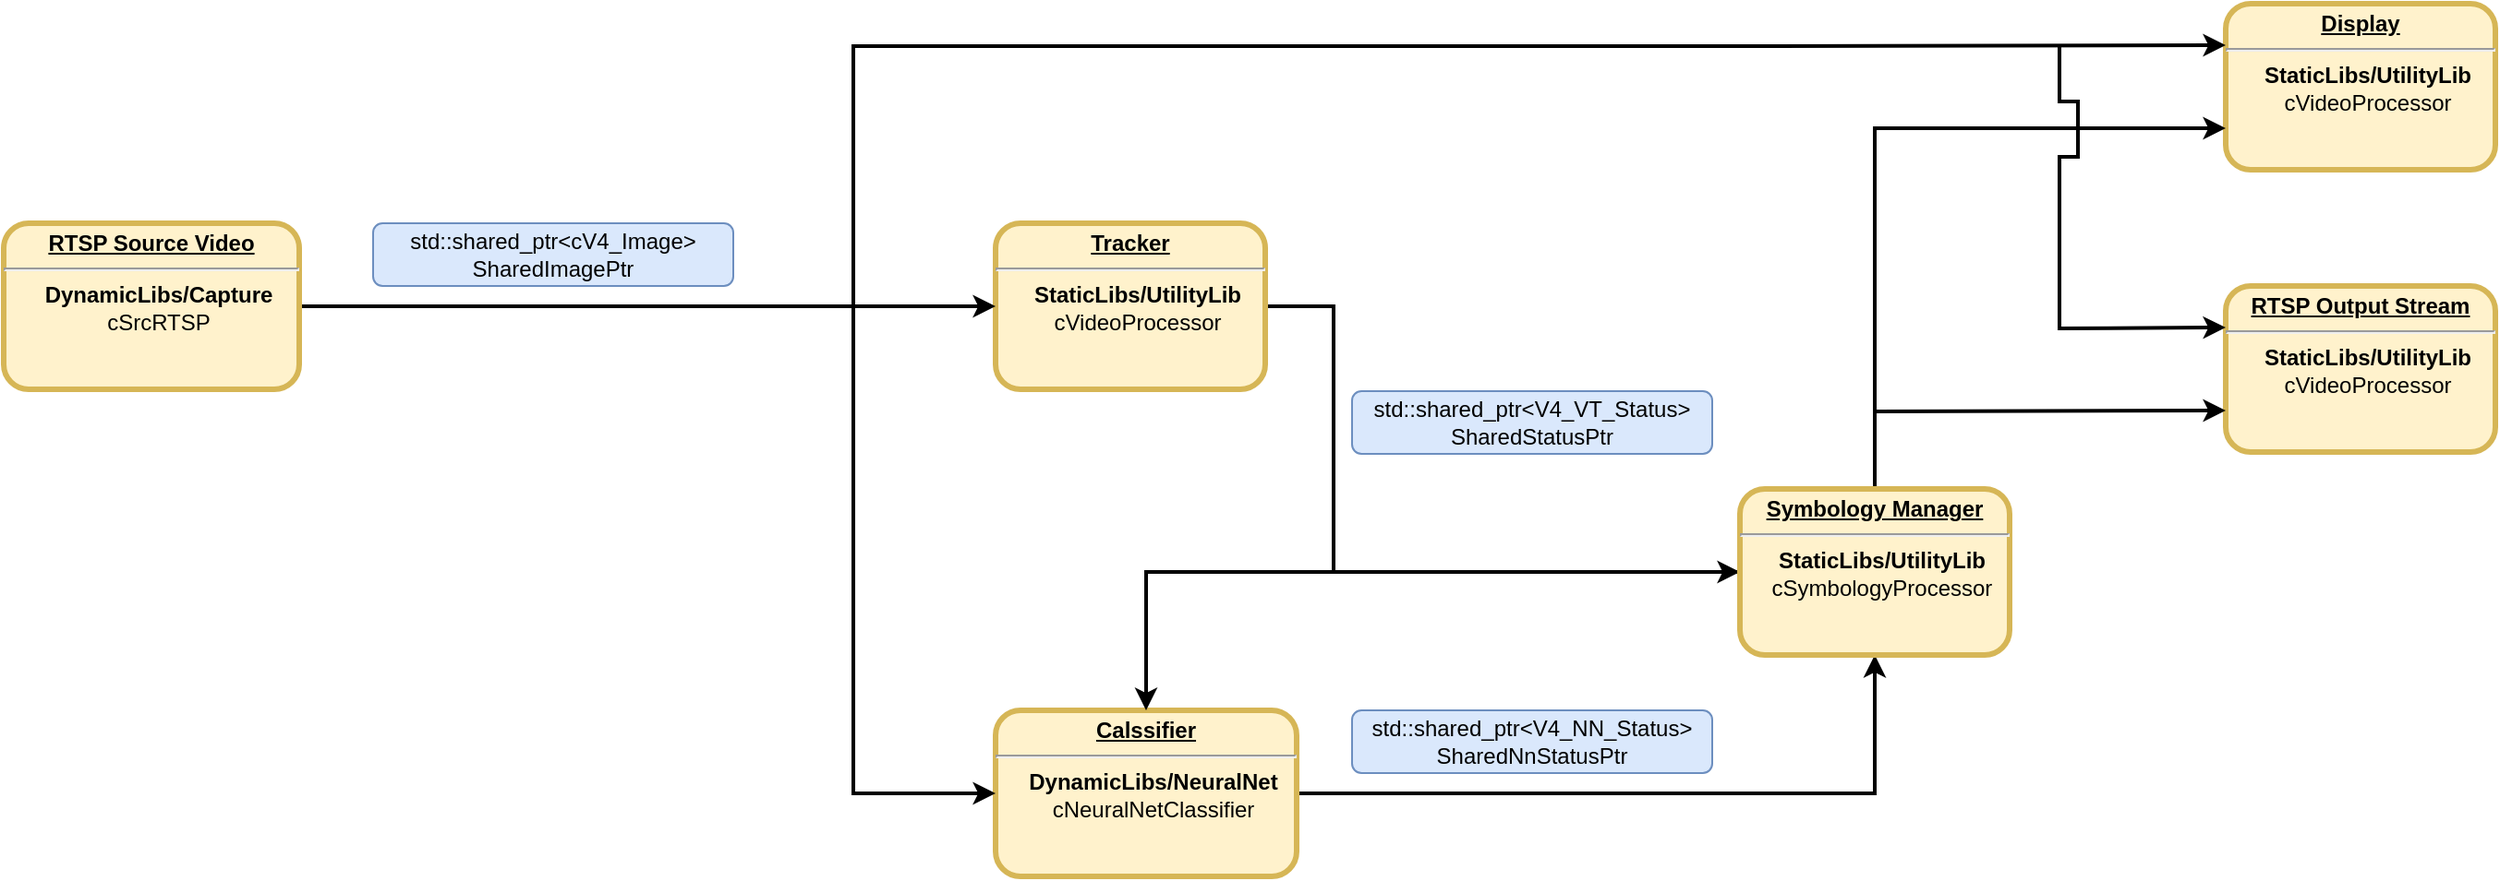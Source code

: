 <mxfile version="10.7.5" type="github"><diagram name="Page-1" id="c7558073-3199-34d8-9f00-42111426c3f3"><mxGraphModel dx="2220" dy="715" grid="1" gridSize="10" guides="1" tooltips="1" connect="1" arrows="1" fold="1" page="1" pageScale="1" pageWidth="826" pageHeight="1169" background="#ffffff" math="0" shadow="0"><root><mxCell id="0"/><mxCell id="1" parent="0"/><mxCell id="Emuol7AU5fjH5ueF5UE_-52" style="edgeStyle=orthogonalEdgeStyle;rounded=0;orthogonalLoop=1;jettySize=auto;html=1;exitX=1;exitY=0.5;exitDx=0;exitDy=0;entryX=0;entryY=0.5;entryDx=0;entryDy=0;strokeWidth=2;" edge="1" parent="1" source="2" target="Emuol7AU5fjH5ueF5UE_-41"><mxGeometry relative="1" as="geometry"><Array as="points"><mxPoint x="100" y="281"/><mxPoint x="100" y="425"/></Array></mxGeometry></mxCell><mxCell id="2" value="&lt;p style=&quot;margin: 0px ; margin-top: 4px ; text-align: center ; text-decoration: underline&quot;&gt;&lt;strong&gt;Tracker&lt;br&gt;&lt;/strong&gt;&lt;/p&gt;&lt;hr&gt;&lt;p style=&quot;margin: 0px ; margin-left: 8px&quot;&gt;StaticLibs/UtilityLib&lt;/p&gt;&lt;p style=&quot;margin: 0px ; margin-left: 8px&quot;&gt;&lt;span style=&quot;font-weight: normal&quot;&gt;cVideoProcessor&lt;/span&gt;&lt;/p&gt;" style="verticalAlign=middle;align=center;overflow=fill;fontSize=12;fontFamily=Helvetica;html=1;rounded=1;fontStyle=1;strokeWidth=3;fillColor=#fff2cc;strokeColor=#d6b656;" parent="1" vertex="1"><mxGeometry x="-83" y="236" width="146" height="90" as="geometry"/></mxCell><mxCell id="37" value="" style="edgeStyle=none;noEdgeStyle=1;strokeWidth=2;exitX=1;exitY=0.5;exitDx=0;exitDy=0;" parent="1" source="RivvxK9o4tqXpwqlltlP-96" target="2" edge="1"><mxGeometry width="100" height="100" relative="1" as="geometry"><mxPoint x="-180" y="222.238" as="sourcePoint"/><mxPoint x="380" y="90" as="targetPoint"/><Array as="points"/></mxGeometry></mxCell><mxCell id="RivvxK9o4tqXpwqlltlP-96" value="&lt;p style=&quot;margin: 0px ; margin-top: 4px ; text-align: center ; text-decoration: underline&quot;&gt;RTSP Source Video&lt;/p&gt;&lt;hr&gt;&lt;p style=&quot;margin: 0px ; margin-left: 8px&quot;&gt;DynamicLibs/Capture&lt;/p&gt;&lt;p style=&quot;margin: 0px ; margin-left: 8px&quot;&gt;&lt;span style=&quot;font-weight: 400&quot;&gt;cSrcRTSP&lt;/span&gt;&lt;/p&gt;" style="verticalAlign=middle;align=center;overflow=fill;fontSize=12;fontFamily=Helvetica;html=1;rounded=1;fontStyle=1;strokeWidth=3;fillColor=#fff2cc;strokeColor=#d6b656;" parent="1" vertex="1"><mxGeometry x="-620" y="236" width="160" height="90" as="geometry"/></mxCell><mxCell id="Emuol7AU5fjH5ueF5UE_-44" style="edgeStyle=orthogonalEdgeStyle;rounded=0;orthogonalLoop=1;jettySize=auto;html=1;exitX=1;exitY=0.5;exitDx=0;exitDy=0;entryX=0.5;entryY=1;entryDx=0;entryDy=0;strokeWidth=2;" edge="1" parent="1" source="RivvxK9o4tqXpwqlltlP-98" target="Emuol7AU5fjH5ueF5UE_-41"><mxGeometry relative="1" as="geometry"/></mxCell><mxCell id="RivvxK9o4tqXpwqlltlP-98" value="&lt;p style=&quot;margin: 0px ; margin-top: 4px ; text-align: center ; text-decoration: underline&quot;&gt;&lt;strong&gt;Calssifier&lt;br&gt;&lt;/strong&gt;&lt;/p&gt;&lt;hr&gt;&lt;p style=&quot;margin: 0px ; margin-left: 8px&quot;&gt;DynamicLibs/NeuralNet&lt;/p&gt;&lt;p style=&quot;margin: 0px ; margin-left: 8px&quot;&gt;&lt;span style=&quot;font-weight: normal&quot;&gt;cNeuralNetClassifier&lt;/span&gt;&lt;br&gt;&lt;/p&gt;" style="verticalAlign=middle;align=center;overflow=fill;fontSize=12;fontFamily=Helvetica;html=1;rounded=1;fontStyle=1;strokeWidth=3;fillColor=#fff2cc;strokeColor=#d6b656;" parent="1" vertex="1"><mxGeometry x="-83" y="500" width="163" height="90" as="geometry"/></mxCell><mxCell id="RivvxK9o4tqXpwqlltlP-99" value="" style="edgeStyle=none;noEdgeStyle=1;strokeWidth=2;entryX=0;entryY=0.5;entryDx=0;entryDy=0;rounded=0;" parent="1" target="RivvxK9o4tqXpwqlltlP-98" edge="1"><mxGeometry width="100" height="100" relative="1" as="geometry"><mxPoint x="-160" y="280" as="sourcePoint"/><mxPoint x="188" y="499.5" as="targetPoint"/><Array as="points"><mxPoint x="-160" y="545"/></Array></mxGeometry></mxCell><mxCell id="Emuol7AU5fjH5ueF5UE_-38" value="std::shared_ptr&amp;lt;cV4_Image&amp;gt; SharedImagePtr" style="rounded=1;whiteSpace=wrap;html=1;fillColor=#dae8fc;strokeColor=#6c8ebf;" vertex="1" parent="1"><mxGeometry x="-420" y="236" width="195" height="34" as="geometry"/></mxCell><mxCell id="Emuol7AU5fjH5ueF5UE_-39" value="&lt;p style=&quot;margin: 0px ; margin-top: 4px ; text-align: center ; text-decoration: underline&quot;&gt;&lt;strong&gt;Display&lt;br&gt;&lt;/strong&gt;&lt;/p&gt;&lt;hr&gt;&lt;p style=&quot;margin: 0px ; margin-left: 8px&quot;&gt;StaticLibs/UtilityLib&lt;/p&gt;&lt;p style=&quot;margin: 0px ; margin-left: 8px&quot;&gt;&lt;span style=&quot;font-weight: normal&quot;&gt;cVideoProcessor&lt;/span&gt;&lt;/p&gt;" style="verticalAlign=middle;align=center;overflow=fill;fontSize=12;fontFamily=Helvetica;html=1;rounded=1;fontStyle=1;strokeWidth=3;fillColor=#fff2cc;strokeColor=#d6b656;" vertex="1" parent="1"><mxGeometry x="583" y="117" width="146" height="90" as="geometry"/></mxCell><mxCell id="Emuol7AU5fjH5ueF5UE_-40" value="&lt;p style=&quot;margin: 0px ; margin-top: 4px ; text-align: center ; text-decoration: underline&quot;&gt;&lt;strong&gt;RTSP Output Stream&lt;br&gt;&lt;/strong&gt;&lt;/p&gt;&lt;hr&gt;&lt;p style=&quot;margin: 0px ; margin-left: 8px&quot;&gt;StaticLibs/UtilityLib&lt;/p&gt;&lt;p style=&quot;margin: 0px ; margin-left: 8px&quot;&gt;&lt;span style=&quot;font-weight: normal&quot;&gt;cVideoProcessor&lt;/span&gt;&lt;/p&gt;" style="verticalAlign=middle;align=center;overflow=fill;fontSize=12;fontFamily=Helvetica;html=1;rounded=1;fontStyle=1;strokeWidth=3;fillColor=#fff2cc;strokeColor=#d6b656;" vertex="1" parent="1"><mxGeometry x="583" y="270" width="146" height="90" as="geometry"/></mxCell><mxCell id="Emuol7AU5fjH5ueF5UE_-46" style="edgeStyle=orthogonalEdgeStyle;rounded=0;orthogonalLoop=1;jettySize=auto;html=1;exitX=0;exitY=0.5;exitDx=0;exitDy=0;entryX=0.5;entryY=0;entryDx=0;entryDy=0;strokeWidth=2;" edge="1" parent="1" source="Emuol7AU5fjH5ueF5UE_-41" target="RivvxK9o4tqXpwqlltlP-98"><mxGeometry relative="1" as="geometry"/></mxCell><mxCell id="Emuol7AU5fjH5ueF5UE_-51" style="edgeStyle=orthogonalEdgeStyle;rounded=0;orthogonalLoop=1;jettySize=auto;html=1;exitX=0.5;exitY=0;exitDx=0;exitDy=0;entryX=0;entryY=0.75;entryDx=0;entryDy=0;strokeWidth=2;" edge="1" parent="1" source="Emuol7AU5fjH5ueF5UE_-41" target="Emuol7AU5fjH5ueF5UE_-39"><mxGeometry relative="1" as="geometry"/></mxCell><mxCell id="Emuol7AU5fjH5ueF5UE_-41" value="&lt;p style=&quot;margin: 0px ; margin-top: 4px ; text-align: center ; text-decoration: underline&quot;&gt;&lt;strong&gt;Symbology Manager&lt;/strong&gt;&lt;/p&gt;&lt;hr&gt;&lt;p style=&quot;margin: 0px ; margin-left: 8px&quot;&gt;StaticLibs/UtilityLib&lt;/p&gt;&lt;p style=&quot;margin: 0px ; margin-left: 8px&quot;&gt;&lt;span style=&quot;font-weight: normal&quot;&gt;cSymbologyProcessor&lt;/span&gt;&lt;br&gt;&lt;/p&gt;" style="verticalAlign=middle;align=center;overflow=fill;fontSize=12;fontFamily=Helvetica;html=1;rounded=1;fontStyle=1;strokeWidth=3;fillColor=#fff2cc;strokeColor=#d6b656;" vertex="1" parent="1"><mxGeometry x="320" y="380" width="146" height="90" as="geometry"/></mxCell><mxCell id="Emuol7AU5fjH5ueF5UE_-47" value="" style="endArrow=classic;html=1;strokeWidth=2;rounded=0;entryX=0;entryY=0.25;entryDx=0;entryDy=0;" edge="1" parent="1" target="Emuol7AU5fjH5ueF5UE_-39"><mxGeometry width="50" height="50" relative="1" as="geometry"><mxPoint x="-160" y="280" as="sourcePoint"/><mxPoint x="480" y="110" as="targetPoint"/><Array as="points"><mxPoint x="-160" y="140"/><mxPoint x="340" y="140"/></Array></mxGeometry></mxCell><mxCell id="Emuol7AU5fjH5ueF5UE_-55" value="" style="endArrow=classic;html=1;strokeWidth=2;entryX=0;entryY=0.75;entryDx=0;entryDy=0;" edge="1" parent="1" target="Emuol7AU5fjH5ueF5UE_-40"><mxGeometry width="50" height="50" relative="1" as="geometry"><mxPoint x="393" y="338" as="sourcePoint"/><mxPoint x="533" y="343" as="targetPoint"/></mxGeometry></mxCell><mxCell id="Emuol7AU5fjH5ueF5UE_-56" value="" style="endArrow=classic;html=1;strokeWidth=2;entryX=0;entryY=0.25;entryDx=0;entryDy=0;rounded=0;" edge="1" parent="1" target="Emuol7AU5fjH5ueF5UE_-40"><mxGeometry width="50" height="50" relative="1" as="geometry"><mxPoint x="493" y="140" as="sourcePoint"/><mxPoint x="563" y="290" as="targetPoint"/><Array as="points"><mxPoint x="493" y="170"/><mxPoint x="503" y="170"/><mxPoint x="503" y="200"/><mxPoint x="493" y="200"/><mxPoint x="493" y="293"/></Array></mxGeometry></mxCell><mxCell id="Emuol7AU5fjH5ueF5UE_-58" value="std::shared_ptr&amp;lt;V4_VT_Status&amp;gt;&lt;br&gt;SharedStatusPtr" style="rounded=1;whiteSpace=wrap;html=1;fillColor=#dae8fc;strokeColor=#6c8ebf;rotation=0;" vertex="1" parent="1"><mxGeometry x="110" y="327" width="195" height="34" as="geometry"/></mxCell><mxCell id="Emuol7AU5fjH5ueF5UE_-59" value="std::shared_ptr&amp;lt;V4_NN_Status&amp;gt;&lt;br&gt;SharedNnStatusPtr" style="rounded=1;whiteSpace=wrap;html=1;fillColor=#dae8fc;strokeColor=#6c8ebf;rotation=0;" vertex="1" parent="1"><mxGeometry x="110" y="500" width="195" height="34" as="geometry"/></mxCell></root></mxGraphModel></diagram></mxfile>